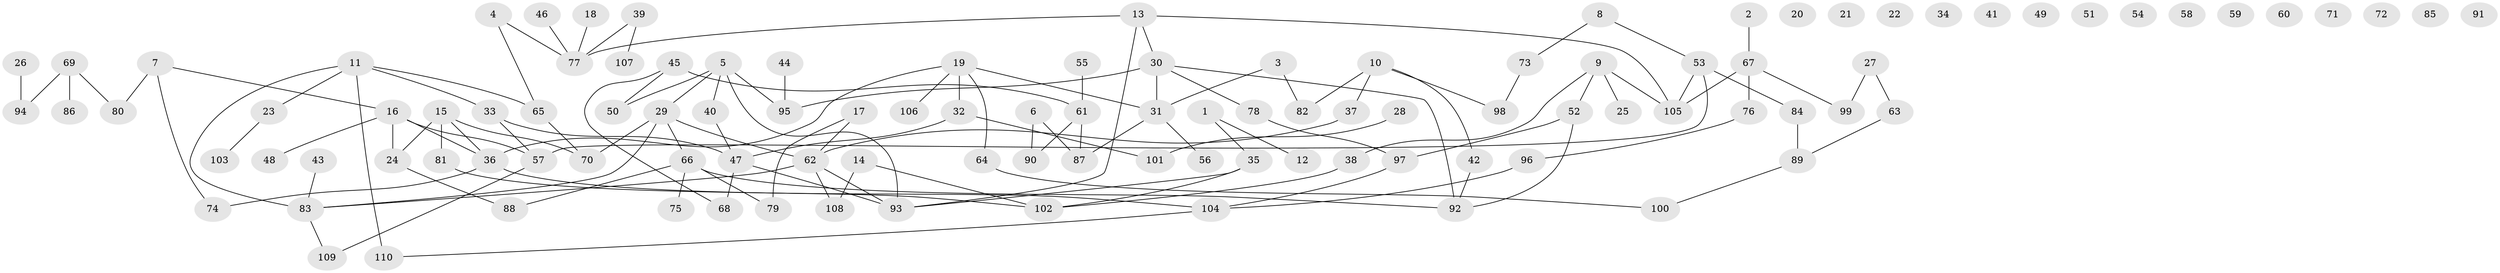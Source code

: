 // Generated by graph-tools (version 1.1) at 2025/13/03/09/25 04:13:01]
// undirected, 110 vertices, 127 edges
graph export_dot {
graph [start="1"]
  node [color=gray90,style=filled];
  1;
  2;
  3;
  4;
  5;
  6;
  7;
  8;
  9;
  10;
  11;
  12;
  13;
  14;
  15;
  16;
  17;
  18;
  19;
  20;
  21;
  22;
  23;
  24;
  25;
  26;
  27;
  28;
  29;
  30;
  31;
  32;
  33;
  34;
  35;
  36;
  37;
  38;
  39;
  40;
  41;
  42;
  43;
  44;
  45;
  46;
  47;
  48;
  49;
  50;
  51;
  52;
  53;
  54;
  55;
  56;
  57;
  58;
  59;
  60;
  61;
  62;
  63;
  64;
  65;
  66;
  67;
  68;
  69;
  70;
  71;
  72;
  73;
  74;
  75;
  76;
  77;
  78;
  79;
  80;
  81;
  82;
  83;
  84;
  85;
  86;
  87;
  88;
  89;
  90;
  91;
  92;
  93;
  94;
  95;
  96;
  97;
  98;
  99;
  100;
  101;
  102;
  103;
  104;
  105;
  106;
  107;
  108;
  109;
  110;
  1 -- 12;
  1 -- 35;
  2 -- 67;
  3 -- 31;
  3 -- 82;
  4 -- 65;
  4 -- 77;
  5 -- 29;
  5 -- 40;
  5 -- 50;
  5 -- 93;
  5 -- 95;
  6 -- 87;
  6 -- 90;
  7 -- 16;
  7 -- 74;
  7 -- 80;
  8 -- 53;
  8 -- 73;
  9 -- 25;
  9 -- 38;
  9 -- 52;
  9 -- 105;
  10 -- 37;
  10 -- 42;
  10 -- 82;
  10 -- 98;
  11 -- 23;
  11 -- 33;
  11 -- 65;
  11 -- 83;
  11 -- 110;
  13 -- 30;
  13 -- 77;
  13 -- 93;
  13 -- 105;
  14 -- 102;
  14 -- 108;
  15 -- 24;
  15 -- 36;
  15 -- 70;
  15 -- 81;
  16 -- 24;
  16 -- 36;
  16 -- 48;
  16 -- 57;
  17 -- 62;
  17 -- 79;
  18 -- 77;
  19 -- 31;
  19 -- 32;
  19 -- 36;
  19 -- 64;
  19 -- 106;
  23 -- 103;
  24 -- 88;
  26 -- 94;
  27 -- 63;
  27 -- 99;
  28 -- 101;
  29 -- 62;
  29 -- 66;
  29 -- 70;
  29 -- 83;
  30 -- 31;
  30 -- 78;
  30 -- 92;
  30 -- 95;
  31 -- 56;
  31 -- 87;
  32 -- 47;
  32 -- 101;
  33 -- 47;
  33 -- 57;
  35 -- 93;
  35 -- 102;
  36 -- 74;
  36 -- 104;
  37 -- 62;
  38 -- 102;
  39 -- 77;
  39 -- 107;
  40 -- 47;
  42 -- 92;
  43 -- 83;
  44 -- 95;
  45 -- 50;
  45 -- 61;
  45 -- 68;
  46 -- 77;
  47 -- 68;
  47 -- 93;
  52 -- 92;
  52 -- 97;
  53 -- 57;
  53 -- 84;
  53 -- 105;
  55 -- 61;
  57 -- 109;
  61 -- 87;
  61 -- 90;
  62 -- 83;
  62 -- 93;
  62 -- 108;
  63 -- 89;
  64 -- 100;
  65 -- 70;
  66 -- 75;
  66 -- 79;
  66 -- 88;
  66 -- 92;
  67 -- 76;
  67 -- 99;
  67 -- 105;
  69 -- 80;
  69 -- 86;
  69 -- 94;
  73 -- 98;
  76 -- 96;
  78 -- 97;
  81 -- 102;
  83 -- 109;
  84 -- 89;
  89 -- 100;
  96 -- 104;
  97 -- 104;
  104 -- 110;
}
